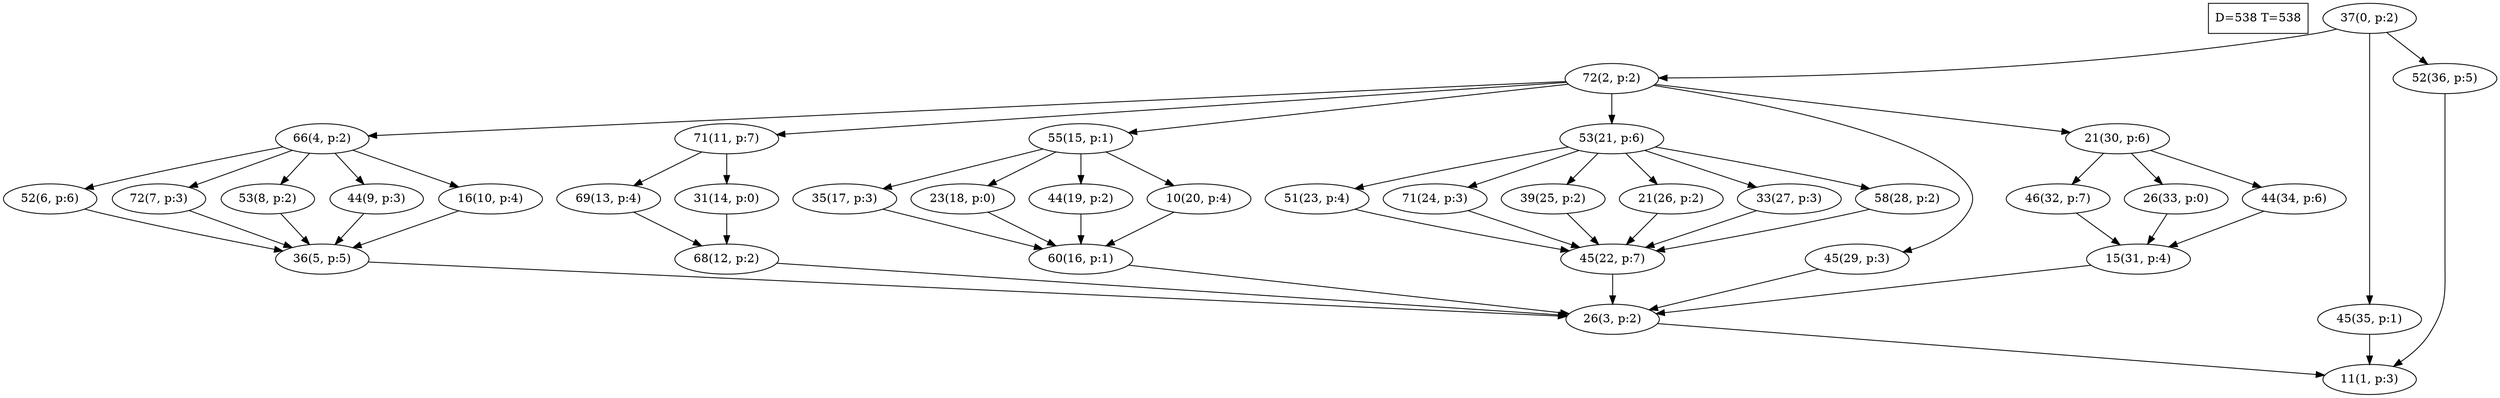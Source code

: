 digraph Task {
i [shape=box, label="D=538 T=538"]; 
0 [label="37(0, p:2)"];
1 [label="11(1, p:3)"];
2 [label="72(2, p:2)"];
3 [label="26(3, p:2)"];
4 [label="66(4, p:2)"];
5 [label="36(5, p:5)"];
6 [label="52(6, p:6)"];
7 [label="72(7, p:3)"];
8 [label="53(8, p:2)"];
9 [label="44(9, p:3)"];
10 [label="16(10, p:4)"];
11 [label="71(11, p:7)"];
12 [label="68(12, p:2)"];
13 [label="69(13, p:4)"];
14 [label="31(14, p:0)"];
15 [label="55(15, p:1)"];
16 [label="60(16, p:1)"];
17 [label="35(17, p:3)"];
18 [label="23(18, p:0)"];
19 [label="44(19, p:2)"];
20 [label="10(20, p:4)"];
21 [label="53(21, p:6)"];
22 [label="45(22, p:7)"];
23 [label="51(23, p:4)"];
24 [label="71(24, p:3)"];
25 [label="39(25, p:2)"];
26 [label="21(26, p:2)"];
27 [label="33(27, p:3)"];
28 [label="58(28, p:2)"];
29 [label="45(29, p:3)"];
30 [label="21(30, p:6)"];
31 [label="15(31, p:4)"];
32 [label="46(32, p:7)"];
33 [label="26(33, p:0)"];
34 [label="44(34, p:6)"];
35 [label="45(35, p:1)"];
36 [label="52(36, p:5)"];
0 -> 2;
0 -> 35;
0 -> 36;
2 -> 4;
2 -> 11;
2 -> 15;
2 -> 21;
2 -> 29;
2 -> 30;
3 -> 1;
4 -> 6;
4 -> 7;
4 -> 8;
4 -> 9;
4 -> 10;
5 -> 3;
6 -> 5;
7 -> 5;
8 -> 5;
9 -> 5;
10 -> 5;
11 -> 13;
11 -> 14;
12 -> 3;
13 -> 12;
14 -> 12;
15 -> 17;
15 -> 18;
15 -> 19;
15 -> 20;
16 -> 3;
17 -> 16;
18 -> 16;
19 -> 16;
20 -> 16;
21 -> 23;
21 -> 24;
21 -> 25;
21 -> 26;
21 -> 27;
21 -> 28;
22 -> 3;
23 -> 22;
24 -> 22;
25 -> 22;
26 -> 22;
27 -> 22;
28 -> 22;
29 -> 3;
30 -> 32;
30 -> 33;
30 -> 34;
31 -> 3;
32 -> 31;
33 -> 31;
34 -> 31;
35 -> 1;
36 -> 1;
}